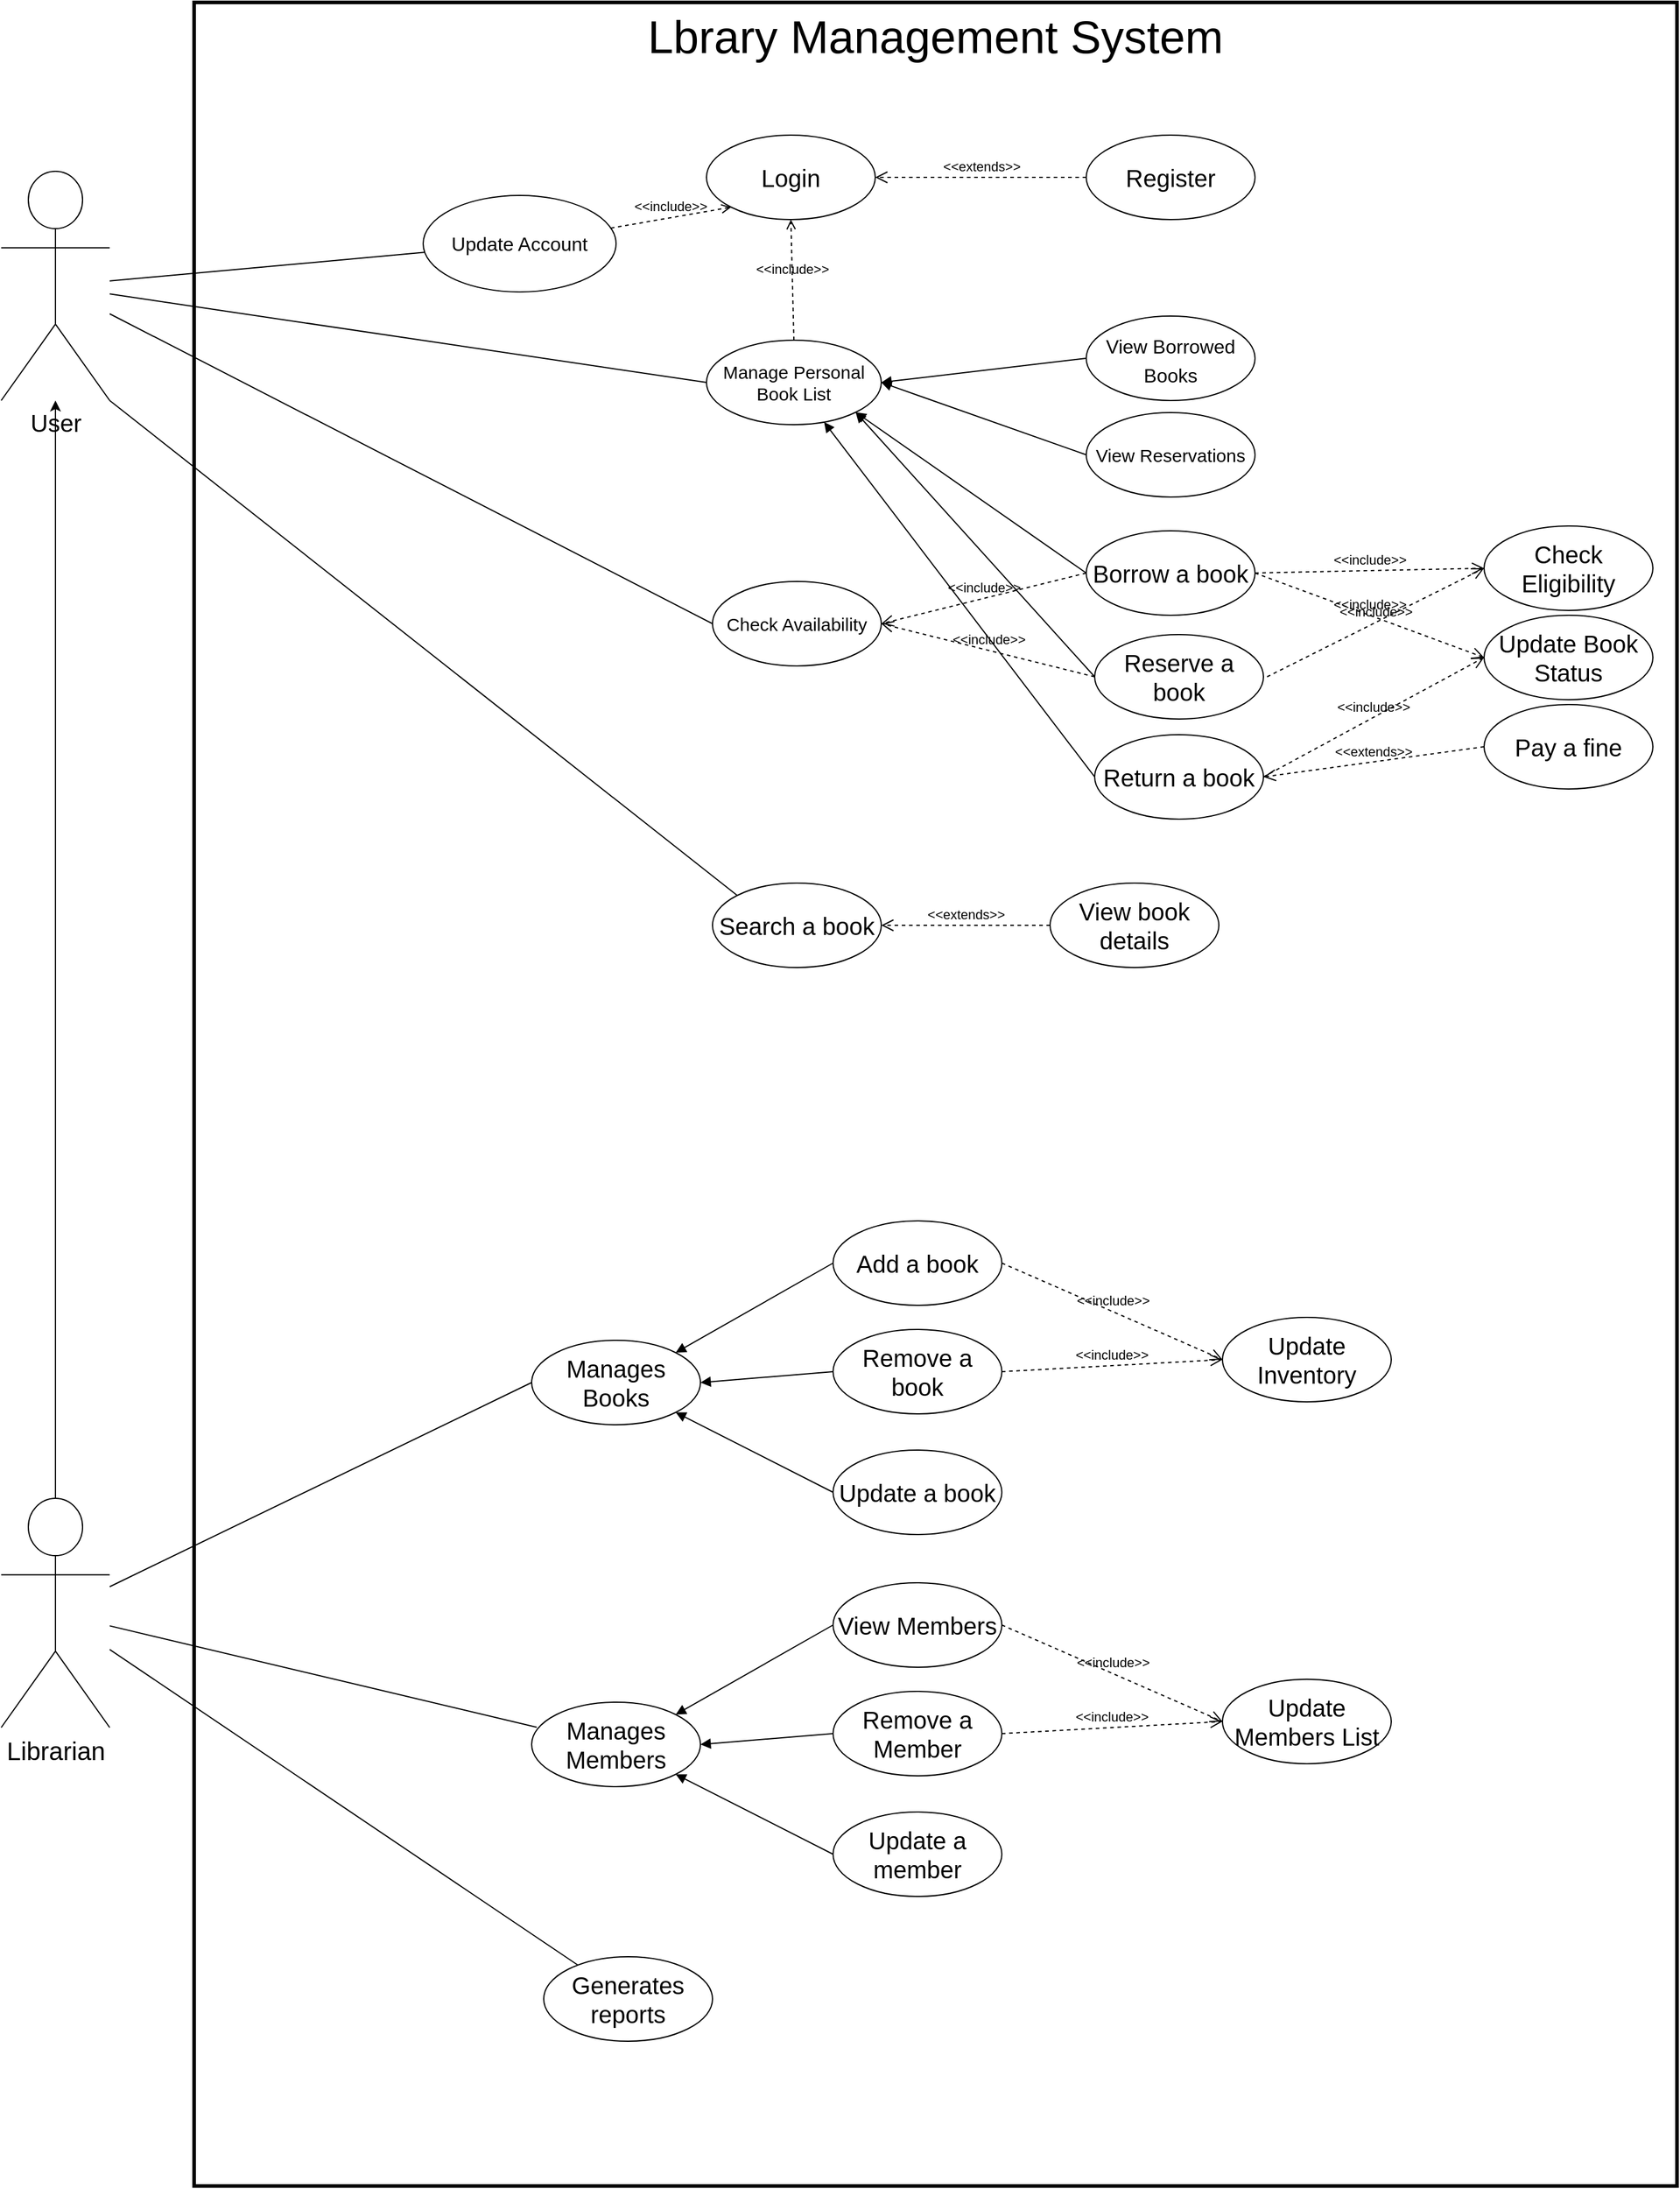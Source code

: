 <mxfile version="21.5.0" type="device">
  <diagram name="Page-1" id="zQq8AMgRSkKfz06LQny0">
    <mxGraphModel dx="5174" dy="2749" grid="1" gridSize="10" guides="1" tooltips="1" connect="1" arrows="1" fold="1" page="1" pageScale="1" pageWidth="1654" pageHeight="1169" math="0" shadow="0">
      <root>
        <mxCell id="0" />
        <mxCell id="1" parent="0" />
        <mxCell id="guCEHwKW1fIn5S7pzosW-2" value="&lt;font style=&quot;font-size: 38px;&quot;&gt;Lbrary Management System&lt;/font&gt;" style="rounded=0;whiteSpace=wrap;html=1;strokeWidth=3;verticalAlign=top;" vertex="1" parent="1">
          <mxGeometry x="10" y="-10" width="1230" height="1810" as="geometry" />
        </mxCell>
        <mxCell id="guCEHwKW1fIn5S7pzosW-5" value="Login" style="ellipse;whiteSpace=wrap;html=1;fontSize=20;" vertex="1" parent="1">
          <mxGeometry x="435" y="100" width="140" height="70" as="geometry" />
        </mxCell>
        <mxCell id="guCEHwKW1fIn5S7pzosW-8" value="Register" style="ellipse;whiteSpace=wrap;html=1;fontSize=20;" vertex="1" parent="1">
          <mxGeometry x="750" y="100" width="140" height="70" as="geometry" />
        </mxCell>
        <mxCell id="guCEHwKW1fIn5S7pzosW-10" value="Borrow a book" style="ellipse;whiteSpace=wrap;html=1;fontSize=20;" vertex="1" parent="1">
          <mxGeometry x="750" y="428" width="140" height="70" as="geometry" />
        </mxCell>
        <mxCell id="guCEHwKW1fIn5S7pzosW-11" value="Reserve a book" style="ellipse;whiteSpace=wrap;html=1;fontSize=20;" vertex="1" parent="1">
          <mxGeometry x="757" y="514" width="140" height="70" as="geometry" />
        </mxCell>
        <mxCell id="guCEHwKW1fIn5S7pzosW-12" value="Return a book" style="ellipse;whiteSpace=wrap;html=1;fontSize=20;" vertex="1" parent="1">
          <mxGeometry x="757" y="597" width="140" height="70" as="geometry" />
        </mxCell>
        <mxCell id="guCEHwKW1fIn5S7pzosW-15" value="Search a book" style="ellipse;whiteSpace=wrap;html=1;fontSize=20;" vertex="1" parent="1">
          <mxGeometry x="440" y="720" width="140" height="70" as="geometry" />
        </mxCell>
        <mxCell id="guCEHwKW1fIn5S7pzosW-16" value="Add a book" style="ellipse;whiteSpace=wrap;html=1;fontSize=20;" vertex="1" parent="1">
          <mxGeometry x="540" y="1000" width="140" height="70" as="geometry" />
        </mxCell>
        <mxCell id="guCEHwKW1fIn5S7pzosW-17" value="Remove a book" style="ellipse;whiteSpace=wrap;html=1;fontSize=20;" vertex="1" parent="1">
          <mxGeometry x="540" y="1090" width="140" height="70" as="geometry" />
        </mxCell>
        <mxCell id="guCEHwKW1fIn5S7pzosW-18" value="Update a book" style="ellipse;whiteSpace=wrap;html=1;fontSize=20;" vertex="1" parent="1">
          <mxGeometry x="540" y="1190" width="140" height="70" as="geometry" />
        </mxCell>
        <mxCell id="guCEHwKW1fIn5S7pzosW-19" value="Check Availability" style="ellipse;whiteSpace=wrap;html=1;fontSize=15;" vertex="1" parent="1">
          <mxGeometry x="440" y="470" width="140" height="70" as="geometry" />
        </mxCell>
        <mxCell id="guCEHwKW1fIn5S7pzosW-22" value="Check Eligibility" style="ellipse;whiteSpace=wrap;html=1;fontSize=20;" vertex="1" parent="1">
          <mxGeometry x="1080" y="424" width="140" height="70" as="geometry" />
        </mxCell>
        <mxCell id="guCEHwKW1fIn5S7pzosW-23" value="Update Book Status" style="ellipse;whiteSpace=wrap;html=1;fontSize=20;" vertex="1" parent="1">
          <mxGeometry x="1080" y="498" width="140" height="70" as="geometry" />
        </mxCell>
        <mxCell id="guCEHwKW1fIn5S7pzosW-24" value="Pay a fine" style="ellipse;whiteSpace=wrap;html=1;fontSize=20;" vertex="1" parent="1">
          <mxGeometry x="1080" y="572" width="140" height="70" as="geometry" />
        </mxCell>
        <mxCell id="guCEHwKW1fIn5S7pzosW-25" value="&amp;lt;&amp;lt;include&amp;gt;&amp;gt;" style="endArrow=open;startArrow=none;endFill=0;startFill=0;endSize=8;html=1;verticalAlign=bottom;dashed=1;labelBackgroundColor=none;rounded=0;exitX=0;exitY=0.5;exitDx=0;exitDy=0;entryX=1;entryY=0.5;entryDx=0;entryDy=0;" edge="1" parent="1" source="guCEHwKW1fIn5S7pzosW-10" target="guCEHwKW1fIn5S7pzosW-19">
          <mxGeometry width="160" relative="1" as="geometry">
            <mxPoint x="910" y="400" as="sourcePoint" />
            <mxPoint x="600" y="515" as="targetPoint" />
            <mxPoint as="offset" />
          </mxGeometry>
        </mxCell>
        <mxCell id="guCEHwKW1fIn5S7pzosW-26" value="&amp;lt;&amp;lt;include&amp;gt;&amp;gt;" style="endArrow=open;startArrow=none;endFill=0;startFill=0;endSize=8;html=1;verticalAlign=bottom;dashed=1;labelBackgroundColor=none;rounded=0;exitX=0;exitY=0.5;exitDx=0;exitDy=0;entryX=1;entryY=0.5;entryDx=0;entryDy=0;" edge="1" parent="1" source="guCEHwKW1fIn5S7pzosW-11" target="guCEHwKW1fIn5S7pzosW-19">
          <mxGeometry width="160" relative="1" as="geometry">
            <mxPoint x="897" y="460" as="sourcePoint" />
            <mxPoint x="1080" y="460" as="targetPoint" />
            <mxPoint as="offset" />
          </mxGeometry>
        </mxCell>
        <mxCell id="guCEHwKW1fIn5S7pzosW-27" value="&amp;lt;&amp;lt;include&amp;gt;&amp;gt;" style="endArrow=open;startArrow=none;endFill=0;startFill=0;endSize=8;html=1;verticalAlign=bottom;dashed=1;labelBackgroundColor=none;rounded=0;entryX=0;entryY=0.5;entryDx=0;entryDy=0;" edge="1" parent="1" target="guCEHwKW1fIn5S7pzosW-22">
          <mxGeometry width="160" relative="1" as="geometry">
            <mxPoint x="900" y="549" as="sourcePoint" />
            <mxPoint x="1080" y="437" as="targetPoint" />
            <mxPoint as="offset" />
          </mxGeometry>
        </mxCell>
        <mxCell id="guCEHwKW1fIn5S7pzosW-28" value="&amp;lt;&amp;lt;include&amp;gt;&amp;gt;" style="endArrow=open;startArrow=none;endFill=0;startFill=0;endSize=8;html=1;verticalAlign=bottom;dashed=1;labelBackgroundColor=none;rounded=0;exitX=1;exitY=0.5;exitDx=0;exitDy=0;entryX=0;entryY=0.5;entryDx=0;entryDy=0;" edge="1" parent="1" source="guCEHwKW1fIn5S7pzosW-10" target="guCEHwKW1fIn5S7pzosW-22">
          <mxGeometry width="160" relative="1" as="geometry">
            <mxPoint x="897" y="433" as="sourcePoint" />
            <mxPoint x="1080" y="420" as="targetPoint" />
            <mxPoint as="offset" />
          </mxGeometry>
        </mxCell>
        <mxCell id="guCEHwKW1fIn5S7pzosW-29" value="&amp;lt;&amp;lt;include&amp;gt;&amp;gt;" style="endArrow=open;startArrow=none;endFill=0;startFill=0;endSize=8;html=1;verticalAlign=bottom;dashed=1;labelBackgroundColor=none;rounded=0;exitX=1;exitY=0.5;exitDx=0;exitDy=0;entryX=0;entryY=0.5;entryDx=0;entryDy=0;" edge="1" parent="1" source="guCEHwKW1fIn5S7pzosW-10" target="guCEHwKW1fIn5S7pzosW-23">
          <mxGeometry width="160" relative="1" as="geometry">
            <mxPoint x="897" y="410" as="sourcePoint" />
            <mxPoint x="1080" y="484" as="targetPoint" />
            <mxPoint as="offset" />
          </mxGeometry>
        </mxCell>
        <mxCell id="guCEHwKW1fIn5S7pzosW-32" value="&amp;lt;&amp;lt;include&amp;gt;&amp;gt;" style="endArrow=open;startArrow=none;endFill=0;startFill=0;endSize=8;html=1;verticalAlign=bottom;dashed=1;labelBackgroundColor=none;rounded=0;exitX=1;exitY=0.5;exitDx=0;exitDy=0;entryX=0;entryY=0.5;entryDx=0;entryDy=0;" edge="1" parent="1" source="guCEHwKW1fIn5S7pzosW-12" target="guCEHwKW1fIn5S7pzosW-23">
          <mxGeometry width="160" relative="1" as="geometry">
            <mxPoint x="920" y="484" as="sourcePoint" />
            <mxPoint x="1103" y="632" as="targetPoint" />
            <mxPoint as="offset" />
          </mxGeometry>
        </mxCell>
        <mxCell id="guCEHwKW1fIn5S7pzosW-35" value="&amp;lt;&amp;lt;extends&amp;gt;&amp;gt;" style="endArrow=open;startArrow=none;endFill=0;startFill=0;endSize=8;html=1;verticalAlign=bottom;dashed=1;labelBackgroundColor=none;rounded=0;exitX=0;exitY=0.5;exitDx=0;exitDy=0;entryX=1;entryY=0.5;entryDx=0;entryDy=0;" edge="1" parent="1" source="guCEHwKW1fIn5S7pzosW-24" target="guCEHwKW1fIn5S7pzosW-12">
          <mxGeometry width="160" relative="1" as="geometry">
            <mxPoint x="960" y="610" as="sourcePoint" />
            <mxPoint x="1143" y="758" as="targetPoint" />
            <mxPoint as="offset" />
          </mxGeometry>
        </mxCell>
        <mxCell id="guCEHwKW1fIn5S7pzosW-36" value="&amp;lt;&amp;lt;extends&amp;gt;&amp;gt;" style="endArrow=open;startArrow=none;endFill=0;startFill=0;endSize=8;html=1;verticalAlign=bottom;dashed=1;labelBackgroundColor=none;rounded=0;exitX=0;exitY=0.5;exitDx=0;exitDy=0;entryX=1;entryY=0.5;entryDx=0;entryDy=0;" edge="1" parent="1" source="guCEHwKW1fIn5S7pzosW-8" target="guCEHwKW1fIn5S7pzosW-5">
          <mxGeometry width="160" relative="1" as="geometry">
            <mxPoint x="1123" y="339" as="sourcePoint" />
            <mxPoint x="940" y="290" as="targetPoint" />
            <mxPoint as="offset" />
          </mxGeometry>
        </mxCell>
        <mxCell id="guCEHwKW1fIn5S7pzosW-37" value="View book details" style="ellipse;whiteSpace=wrap;html=1;fontSize=20;" vertex="1" parent="1">
          <mxGeometry x="720" y="720" width="140" height="70" as="geometry" />
        </mxCell>
        <mxCell id="guCEHwKW1fIn5S7pzosW-38" value="&amp;lt;&amp;lt;extends&amp;gt;&amp;gt;" style="endArrow=open;startArrow=none;endFill=0;startFill=0;endSize=8;html=1;verticalAlign=bottom;dashed=1;labelBackgroundColor=none;rounded=0;exitX=0;exitY=0.5;exitDx=0;exitDy=0;entryX=1;entryY=0.5;entryDx=0;entryDy=0;" edge="1" parent="1" source="guCEHwKW1fIn5S7pzosW-37" target="guCEHwKW1fIn5S7pzosW-15">
          <mxGeometry width="160" relative="1" as="geometry">
            <mxPoint x="1080" y="659" as="sourcePoint" />
            <mxPoint x="897" y="610" as="targetPoint" />
            <mxPoint as="offset" />
          </mxGeometry>
        </mxCell>
        <mxCell id="guCEHwKW1fIn5S7pzosW-39" value="Update Inventory" style="ellipse;whiteSpace=wrap;html=1;fontSize=20;" vertex="1" parent="1">
          <mxGeometry x="863" y="1080" width="140" height="70" as="geometry" />
        </mxCell>
        <mxCell id="guCEHwKW1fIn5S7pzosW-40" value="&amp;lt;&amp;lt;include&amp;gt;&amp;gt;" style="endArrow=open;startArrow=none;endFill=0;startFill=0;endSize=8;html=1;verticalAlign=bottom;dashed=1;labelBackgroundColor=none;rounded=0;exitX=1;exitY=0.5;exitDx=0;exitDy=0;entryX=0;entryY=0.5;entryDx=0;entryDy=0;" edge="1" parent="1" source="guCEHwKW1fIn5S7pzosW-16" target="guCEHwKW1fIn5S7pzosW-39">
          <mxGeometry width="160" relative="1" as="geometry">
            <mxPoint x="930" y="1136.5" as="sourcePoint" />
            <mxPoint x="1113" y="1111.5" as="targetPoint" />
            <mxPoint as="offset" />
          </mxGeometry>
        </mxCell>
        <mxCell id="guCEHwKW1fIn5S7pzosW-41" value="&amp;lt;&amp;lt;include&amp;gt;&amp;gt;" style="endArrow=open;startArrow=none;endFill=0;startFill=0;endSize=8;html=1;verticalAlign=bottom;dashed=1;labelBackgroundColor=none;rounded=0;exitX=1;exitY=0.5;exitDx=0;exitDy=0;entryX=0;entryY=0.5;entryDx=0;entryDy=0;" edge="1" parent="1" source="guCEHwKW1fIn5S7pzosW-17" target="guCEHwKW1fIn5S7pzosW-39">
          <mxGeometry width="160" relative="1" as="geometry">
            <mxPoint x="910" y="1174" as="sourcePoint" />
            <mxPoint x="1080" y="1209" as="targetPoint" />
            <mxPoint as="offset" />
          </mxGeometry>
        </mxCell>
        <mxCell id="guCEHwKW1fIn5S7pzosW-44" value="Manage Personal Book List" style="ellipse;whiteSpace=wrap;html=1;fontSize=15;" vertex="1" parent="1">
          <mxGeometry x="435" y="270" width="145" height="70" as="geometry" />
        </mxCell>
        <mxCell id="guCEHwKW1fIn5S7pzosW-47" value="Update Account" style="ellipse;whiteSpace=wrap;html=1;fontSize=16;" vertex="1" parent="1">
          <mxGeometry x="200" y="150" width="160" height="80" as="geometry" />
        </mxCell>
        <mxCell id="guCEHwKW1fIn5S7pzosW-50" value="View Reservations" style="ellipse;whiteSpace=wrap;html=1;fontSize=15;" vertex="1" parent="1">
          <mxGeometry x="750" y="330" width="140" height="70" as="geometry" />
        </mxCell>
        <mxCell id="guCEHwKW1fIn5S7pzosW-51" value="&lt;font style=&quot;font-size: 16px;&quot;&gt;View Borrowed Books&lt;/font&gt;" style="ellipse;whiteSpace=wrap;html=1;fontSize=20;" vertex="1" parent="1">
          <mxGeometry x="750" y="250" width="140" height="70" as="geometry" />
        </mxCell>
        <mxCell id="guCEHwKW1fIn5S7pzosW-52" value="" style="html=1;verticalAlign=bottom;labelBackgroundColor=none;endArrow=block;endFill=1;rounded=0;exitX=0;exitY=0.5;exitDx=0;exitDy=0;entryX=1;entryY=0.5;entryDx=0;entryDy=0;" edge="1" parent="1" source="guCEHwKW1fIn5S7pzosW-51" target="guCEHwKW1fIn5S7pzosW-44">
          <mxGeometry width="160" relative="1" as="geometry">
            <mxPoint x="690" y="420" as="sourcePoint" />
            <mxPoint x="850" y="420" as="targetPoint" />
          </mxGeometry>
        </mxCell>
        <mxCell id="guCEHwKW1fIn5S7pzosW-53" value="" style="html=1;verticalAlign=bottom;labelBackgroundColor=none;endArrow=block;endFill=1;rounded=0;exitX=0;exitY=0.5;exitDx=0;exitDy=0;entryX=1;entryY=0.5;entryDx=0;entryDy=0;" edge="1" parent="1" source="guCEHwKW1fIn5S7pzosW-50" target="guCEHwKW1fIn5S7pzosW-44">
          <mxGeometry width="160" relative="1" as="geometry">
            <mxPoint x="725" y="360" as="sourcePoint" />
            <mxPoint x="630" y="400" as="targetPoint" />
          </mxGeometry>
        </mxCell>
        <mxCell id="guCEHwKW1fIn5S7pzosW-56" value="" style="html=1;verticalAlign=bottom;labelBackgroundColor=none;endArrow=block;endFill=1;rounded=0;exitX=0;exitY=0.5;exitDx=0;exitDy=0;entryX=1;entryY=1;entryDx=0;entryDy=0;" edge="1" parent="1" source="guCEHwKW1fIn5S7pzosW-10" target="guCEHwKW1fIn5S7pzosW-44">
          <mxGeometry width="160" relative="1" as="geometry">
            <mxPoint x="760" y="375" as="sourcePoint" />
            <mxPoint x="665" y="335" as="targetPoint" />
          </mxGeometry>
        </mxCell>
        <mxCell id="guCEHwKW1fIn5S7pzosW-57" value="" style="html=1;verticalAlign=bottom;labelBackgroundColor=none;endArrow=block;endFill=1;rounded=0;exitX=0;exitY=0.5;exitDx=0;exitDy=0;entryX=1;entryY=1;entryDx=0;entryDy=0;" edge="1" parent="1" source="guCEHwKW1fIn5S7pzosW-11" target="guCEHwKW1fIn5S7pzosW-44">
          <mxGeometry width="160" relative="1" as="geometry">
            <mxPoint x="727" y="494" as="sourcePoint" />
            <mxPoint x="610" y="381" as="targetPoint" />
          </mxGeometry>
        </mxCell>
        <mxCell id="guCEHwKW1fIn5S7pzosW-58" value="" style="html=1;verticalAlign=bottom;labelBackgroundColor=none;endArrow=block;endFill=1;rounded=0;exitX=0;exitY=0.5;exitDx=0;exitDy=0;" edge="1" parent="1" source="guCEHwKW1fIn5S7pzosW-12" target="guCEHwKW1fIn5S7pzosW-44">
          <mxGeometry width="160" relative="1" as="geometry">
            <mxPoint x="750" y="609" as="sourcePoint" />
            <mxPoint x="626" y="410" as="targetPoint" />
          </mxGeometry>
        </mxCell>
        <mxCell id="guCEHwKW1fIn5S7pzosW-62" value="&amp;lt;&amp;lt;include&amp;gt;&amp;gt;" style="html=1;verticalAlign=bottom;labelBackgroundColor=none;endArrow=open;endFill=0;dashed=1;rounded=0;exitX=0.5;exitY=0;exitDx=0;exitDy=0;entryX=0.5;entryY=1;entryDx=0;entryDy=0;" edge="1" parent="1" source="guCEHwKW1fIn5S7pzosW-44" target="guCEHwKW1fIn5S7pzosW-5">
          <mxGeometry width="160" relative="1" as="geometry">
            <mxPoint x="630" y="440" as="sourcePoint" />
            <mxPoint x="790" y="440" as="targetPoint" />
          </mxGeometry>
        </mxCell>
        <mxCell id="guCEHwKW1fIn5S7pzosW-64" value="&amp;lt;&amp;lt;include&amp;gt;&amp;gt;" style="html=1;verticalAlign=bottom;labelBackgroundColor=none;endArrow=open;endFill=0;dashed=1;rounded=0;entryX=0;entryY=1;entryDx=0;entryDy=0;" edge="1" parent="1" source="guCEHwKW1fIn5S7pzosW-47" target="guCEHwKW1fIn5S7pzosW-5">
          <mxGeometry width="160" relative="1" as="geometry">
            <mxPoint x="518" y="280" as="sourcePoint" />
            <mxPoint x="515" y="180" as="targetPoint" />
          </mxGeometry>
        </mxCell>
        <mxCell id="guCEHwKW1fIn5S7pzosW-65" value="User" style="shape=umlActor;verticalLabelPosition=bottom;verticalAlign=top;html=1;fontSize=20;" vertex="1" parent="1">
          <mxGeometry x="-150" y="130" width="90" height="190" as="geometry" />
        </mxCell>
        <mxCell id="guCEHwKW1fIn5S7pzosW-66" value="Librarian" style="shape=umlActor;verticalLabelPosition=bottom;verticalAlign=top;html=1;fontSize=21;" vertex="1" parent="1">
          <mxGeometry x="-150" y="1230" width="90" height="190" as="geometry" />
        </mxCell>
        <mxCell id="guCEHwKW1fIn5S7pzosW-69" value="Manages Books" style="ellipse;whiteSpace=wrap;html=1;fontSize=20;" vertex="1" parent="1">
          <mxGeometry x="290" y="1099" width="140" height="70" as="geometry" />
        </mxCell>
        <mxCell id="guCEHwKW1fIn5S7pzosW-70" value="" style="html=1;verticalAlign=bottom;labelBackgroundColor=none;endArrow=block;endFill=1;rounded=0;entryX=1;entryY=0;entryDx=0;entryDy=0;exitX=0;exitY=0.5;exitDx=0;exitDy=0;" edge="1" parent="1" source="guCEHwKW1fIn5S7pzosW-16" target="guCEHwKW1fIn5S7pzosW-69">
          <mxGeometry width="160" relative="1" as="geometry">
            <mxPoint x="620" y="1060" as="sourcePoint" />
            <mxPoint x="780" y="1060" as="targetPoint" />
          </mxGeometry>
        </mxCell>
        <mxCell id="guCEHwKW1fIn5S7pzosW-71" value="" style="html=1;verticalAlign=bottom;labelBackgroundColor=none;endArrow=block;endFill=1;rounded=0;entryX=1;entryY=0.5;entryDx=0;entryDy=0;exitX=0;exitY=0.5;exitDx=0;exitDy=0;" edge="1" parent="1" source="guCEHwKW1fIn5S7pzosW-17" target="guCEHwKW1fIn5S7pzosW-69">
          <mxGeometry width="160" relative="1" as="geometry">
            <mxPoint x="550" y="1045" as="sourcePoint" />
            <mxPoint x="420" y="1120" as="targetPoint" />
          </mxGeometry>
        </mxCell>
        <mxCell id="guCEHwKW1fIn5S7pzosW-72" value="" style="html=1;verticalAlign=bottom;labelBackgroundColor=none;endArrow=block;endFill=1;rounded=0;entryX=1;entryY=1;entryDx=0;entryDy=0;exitX=0;exitY=0.5;exitDx=0;exitDy=0;" edge="1" parent="1" source="guCEHwKW1fIn5S7pzosW-18" target="guCEHwKW1fIn5S7pzosW-69">
          <mxGeometry width="160" relative="1" as="geometry">
            <mxPoint x="565" y="1169" as="sourcePoint" />
            <mxPoint x="435" y="1244" as="targetPoint" />
          </mxGeometry>
        </mxCell>
        <mxCell id="guCEHwKW1fIn5S7pzosW-78" value="View Members" style="ellipse;whiteSpace=wrap;html=1;fontSize=20;" vertex="1" parent="1">
          <mxGeometry x="540" y="1300" width="140" height="70" as="geometry" />
        </mxCell>
        <mxCell id="guCEHwKW1fIn5S7pzosW-79" value="Remove a Member" style="ellipse;whiteSpace=wrap;html=1;fontSize=20;" vertex="1" parent="1">
          <mxGeometry x="540" y="1390" width="140" height="70" as="geometry" />
        </mxCell>
        <mxCell id="guCEHwKW1fIn5S7pzosW-80" value="Update a member" style="ellipse;whiteSpace=wrap;html=1;fontSize=20;" vertex="1" parent="1">
          <mxGeometry x="540" y="1490" width="140" height="70" as="geometry" />
        </mxCell>
        <mxCell id="guCEHwKW1fIn5S7pzosW-81" value="Update Members List" style="ellipse;whiteSpace=wrap;html=1;fontSize=20;" vertex="1" parent="1">
          <mxGeometry x="863" y="1380" width="140" height="70" as="geometry" />
        </mxCell>
        <mxCell id="guCEHwKW1fIn5S7pzosW-82" value="&amp;lt;&amp;lt;include&amp;gt;&amp;gt;" style="endArrow=open;startArrow=none;endFill=0;startFill=0;endSize=8;html=1;verticalAlign=bottom;dashed=1;labelBackgroundColor=none;rounded=0;exitX=1;exitY=0.5;exitDx=0;exitDy=0;entryX=0;entryY=0.5;entryDx=0;entryDy=0;" edge="1" parent="1" source="guCEHwKW1fIn5S7pzosW-78" target="guCEHwKW1fIn5S7pzosW-81">
          <mxGeometry width="160" relative="1" as="geometry">
            <mxPoint x="930" y="1436.5" as="sourcePoint" />
            <mxPoint x="1113" y="1411.5" as="targetPoint" />
            <mxPoint as="offset" />
          </mxGeometry>
        </mxCell>
        <mxCell id="guCEHwKW1fIn5S7pzosW-83" value="&amp;lt;&amp;lt;include&amp;gt;&amp;gt;" style="endArrow=open;startArrow=none;endFill=0;startFill=0;endSize=8;html=1;verticalAlign=bottom;dashed=1;labelBackgroundColor=none;rounded=0;exitX=1;exitY=0.5;exitDx=0;exitDy=0;entryX=0;entryY=0.5;entryDx=0;entryDy=0;" edge="1" parent="1" source="guCEHwKW1fIn5S7pzosW-79" target="guCEHwKW1fIn5S7pzosW-81">
          <mxGeometry width="160" relative="1" as="geometry">
            <mxPoint x="910" y="1474" as="sourcePoint" />
            <mxPoint x="1080" y="1509" as="targetPoint" />
            <mxPoint as="offset" />
          </mxGeometry>
        </mxCell>
        <mxCell id="guCEHwKW1fIn5S7pzosW-84" value="Manages Members" style="ellipse;whiteSpace=wrap;html=1;fontSize=20;" vertex="1" parent="1">
          <mxGeometry x="290" y="1399" width="140" height="70" as="geometry" />
        </mxCell>
        <mxCell id="guCEHwKW1fIn5S7pzosW-85" value="" style="html=1;verticalAlign=bottom;labelBackgroundColor=none;endArrow=block;endFill=1;rounded=0;entryX=1;entryY=0;entryDx=0;entryDy=0;exitX=0;exitY=0.5;exitDx=0;exitDy=0;" edge="1" parent="1" source="guCEHwKW1fIn5S7pzosW-78" target="guCEHwKW1fIn5S7pzosW-84">
          <mxGeometry width="160" relative="1" as="geometry">
            <mxPoint x="620" y="1360" as="sourcePoint" />
            <mxPoint x="780" y="1360" as="targetPoint" />
          </mxGeometry>
        </mxCell>
        <mxCell id="guCEHwKW1fIn5S7pzosW-86" value="" style="html=1;verticalAlign=bottom;labelBackgroundColor=none;endArrow=block;endFill=1;rounded=0;entryX=1;entryY=0.5;entryDx=0;entryDy=0;exitX=0;exitY=0.5;exitDx=0;exitDy=0;" edge="1" parent="1" source="guCEHwKW1fIn5S7pzosW-79" target="guCEHwKW1fIn5S7pzosW-84">
          <mxGeometry width="160" relative="1" as="geometry">
            <mxPoint x="550" y="1345" as="sourcePoint" />
            <mxPoint x="420" y="1420" as="targetPoint" />
          </mxGeometry>
        </mxCell>
        <mxCell id="guCEHwKW1fIn5S7pzosW-87" value="" style="html=1;verticalAlign=bottom;labelBackgroundColor=none;endArrow=block;endFill=1;rounded=0;entryX=1;entryY=1;entryDx=0;entryDy=0;exitX=0;exitY=0.5;exitDx=0;exitDy=0;" edge="1" parent="1" source="guCEHwKW1fIn5S7pzosW-80" target="guCEHwKW1fIn5S7pzosW-84">
          <mxGeometry width="160" relative="1" as="geometry">
            <mxPoint x="565" y="1469" as="sourcePoint" />
            <mxPoint x="435" y="1544" as="targetPoint" />
          </mxGeometry>
        </mxCell>
        <mxCell id="guCEHwKW1fIn5S7pzosW-89" value="" style="endArrow=none;html=1;rounded=0;entryX=0;entryY=0.5;entryDx=0;entryDy=0;" edge="1" parent="1" source="guCEHwKW1fIn5S7pzosW-66" target="guCEHwKW1fIn5S7pzosW-69">
          <mxGeometry width="50" height="50" relative="1" as="geometry">
            <mxPoint x="70" y="1270" as="sourcePoint" />
            <mxPoint x="120" y="1220" as="targetPoint" />
          </mxGeometry>
        </mxCell>
        <mxCell id="guCEHwKW1fIn5S7pzosW-90" value="" style="endArrow=none;html=1;rounded=0;entryX=0.03;entryY=0.296;entryDx=0;entryDy=0;entryPerimeter=0;" edge="1" parent="1" source="guCEHwKW1fIn5S7pzosW-66" target="guCEHwKW1fIn5S7pzosW-84">
          <mxGeometry width="50" height="50" relative="1" as="geometry">
            <mxPoint x="-60" y="1429" as="sourcePoint" />
            <mxPoint x="310" y="1420" as="targetPoint" />
          </mxGeometry>
        </mxCell>
        <mxCell id="guCEHwKW1fIn5S7pzosW-91" value="" style="endArrow=none;html=1;rounded=0;" edge="1" parent="1" source="guCEHwKW1fIn5S7pzosW-65" target="guCEHwKW1fIn5S7pzosW-47">
          <mxGeometry width="50" height="50" relative="1" as="geometry">
            <mxPoint x="-50" y="210" as="sourcePoint" />
            <mxPoint x="240" y="270" as="targetPoint" />
          </mxGeometry>
        </mxCell>
        <mxCell id="guCEHwKW1fIn5S7pzosW-92" value="" style="endArrow=none;html=1;rounded=0;entryX=0;entryY=0.5;entryDx=0;entryDy=0;" edge="1" parent="1" source="guCEHwKW1fIn5S7pzosW-65" target="guCEHwKW1fIn5S7pzosW-44">
          <mxGeometry width="50" height="50" relative="1" as="geometry">
            <mxPoint x="-40" y="280.31" as="sourcePoint" />
            <mxPoint x="253" y="320.31" as="targetPoint" />
          </mxGeometry>
        </mxCell>
        <mxCell id="guCEHwKW1fIn5S7pzosW-93" value="" style="endArrow=none;html=1;rounded=0;entryX=0;entryY=0.5;entryDx=0;entryDy=0;" edge="1" parent="1" source="guCEHwKW1fIn5S7pzosW-65" target="guCEHwKW1fIn5S7pzosW-19">
          <mxGeometry width="50" height="50" relative="1" as="geometry">
            <mxPoint x="-55" y="290.33" as="sourcePoint" />
            <mxPoint x="440" y="363.33" as="targetPoint" />
          </mxGeometry>
        </mxCell>
        <mxCell id="guCEHwKW1fIn5S7pzosW-94" value="" style="endArrow=none;html=1;rounded=0;entryX=0;entryY=0;entryDx=0;entryDy=0;exitX=1;exitY=1;exitDx=0;exitDy=0;exitPerimeter=0;" edge="1" parent="1" source="guCEHwKW1fIn5S7pzosW-65" target="guCEHwKW1fIn5S7pzosW-15">
          <mxGeometry width="50" height="50" relative="1" as="geometry">
            <mxPoint x="-50" y="349.88" as="sourcePoint" />
            <mxPoint x="450" y="606.88" as="targetPoint" />
          </mxGeometry>
        </mxCell>
        <mxCell id="guCEHwKW1fIn5S7pzosW-95" value="" style="endArrow=classic;html=1;rounded=0;exitX=0.5;exitY=0;exitDx=0;exitDy=0;exitPerimeter=0;" edge="1" parent="1" source="guCEHwKW1fIn5S7pzosW-66" target="guCEHwKW1fIn5S7pzosW-65">
          <mxGeometry width="50" height="50" relative="1" as="geometry">
            <mxPoint x="-220" y="450" as="sourcePoint" />
            <mxPoint y="550" as="targetPoint" />
          </mxGeometry>
        </mxCell>
        <mxCell id="guCEHwKW1fIn5S7pzosW-96" value="Generates reports" style="ellipse;whiteSpace=wrap;html=1;fontSize=20;" vertex="1" parent="1">
          <mxGeometry x="300" y="1610" width="140" height="70" as="geometry" />
        </mxCell>
        <mxCell id="guCEHwKW1fIn5S7pzosW-97" value="" style="endArrow=none;html=1;rounded=0;" edge="1" parent="1" source="guCEHwKW1fIn5S7pzosW-66" target="guCEHwKW1fIn5S7pzosW-96">
          <mxGeometry width="50" height="50" relative="1" as="geometry">
            <mxPoint x="-50" y="1430" as="sourcePoint" />
            <mxPoint x="300" y="1527" as="targetPoint" />
          </mxGeometry>
        </mxCell>
      </root>
    </mxGraphModel>
  </diagram>
</mxfile>
